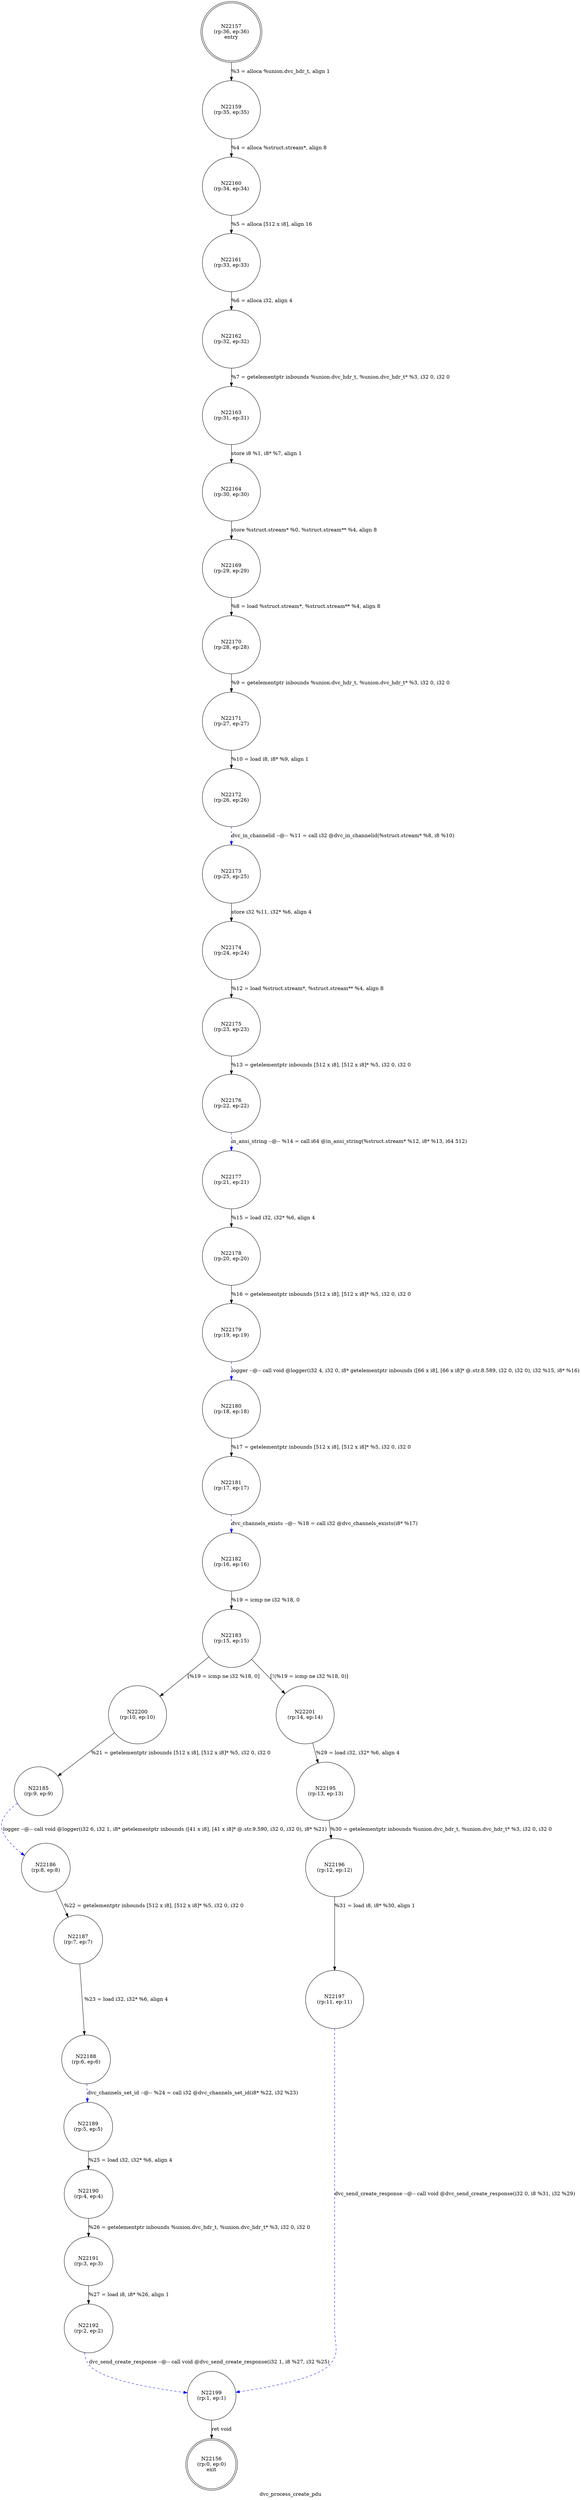 digraph dvc_process_create_pdu {
label="dvc_process_create_pdu"
22156 [label="N22156\n(rp:0, ep:0)\nexit", shape="doublecircle"]
22157 [label="N22157\n(rp:36, ep:36)\nentry", shape="doublecircle"]
22157 -> 22159 [label="%3 = alloca %union.dvc_hdr_t, align 1"]
22159 [label="N22159\n(rp:35, ep:35)", shape="circle"]
22159 -> 22160 [label="%4 = alloca %struct.stream*, align 8"]
22160 [label="N22160\n(rp:34, ep:34)", shape="circle"]
22160 -> 22161 [label="%5 = alloca [512 x i8], align 16"]
22161 [label="N22161\n(rp:33, ep:33)", shape="circle"]
22161 -> 22162 [label="%6 = alloca i32, align 4"]
22162 [label="N22162\n(rp:32, ep:32)", shape="circle"]
22162 -> 22163 [label="%7 = getelementptr inbounds %union.dvc_hdr_t, %union.dvc_hdr_t* %3, i32 0, i32 0"]
22163 [label="N22163\n(rp:31, ep:31)", shape="circle"]
22163 -> 22164 [label="store i8 %1, i8* %7, align 1"]
22164 [label="N22164\n(rp:30, ep:30)", shape="circle"]
22164 -> 22169 [label="store %struct.stream* %0, %struct.stream** %4, align 8"]
22169 [label="N22169\n(rp:29, ep:29)", shape="circle"]
22169 -> 22170 [label="%8 = load %struct.stream*, %struct.stream** %4, align 8"]
22170 [label="N22170\n(rp:28, ep:28)", shape="circle"]
22170 -> 22171 [label="%9 = getelementptr inbounds %union.dvc_hdr_t, %union.dvc_hdr_t* %3, i32 0, i32 0"]
22171 [label="N22171\n(rp:27, ep:27)", shape="circle"]
22171 -> 22172 [label="%10 = load i8, i8* %9, align 1"]
22172 [label="N22172\n(rp:26, ep:26)", shape="circle"]
22172 -> 22173 [label="dvc_in_channelid --@-- %11 = call i32 @dvc_in_channelid(%struct.stream* %8, i8 %10)", style="dashed", color="blue"]
22173 [label="N22173\n(rp:25, ep:25)", shape="circle"]
22173 -> 22174 [label="store i32 %11, i32* %6, align 4"]
22174 [label="N22174\n(rp:24, ep:24)", shape="circle"]
22174 -> 22175 [label="%12 = load %struct.stream*, %struct.stream** %4, align 8"]
22175 [label="N22175\n(rp:23, ep:23)", shape="circle"]
22175 -> 22176 [label="%13 = getelementptr inbounds [512 x i8], [512 x i8]* %5, i32 0, i32 0"]
22176 [label="N22176\n(rp:22, ep:22)", shape="circle"]
22176 -> 22177 [label="in_ansi_string --@-- %14 = call i64 @in_ansi_string(%struct.stream* %12, i8* %13, i64 512)", style="dashed", color="blue"]
22177 [label="N22177\n(rp:21, ep:21)", shape="circle"]
22177 -> 22178 [label="%15 = load i32, i32* %6, align 4"]
22178 [label="N22178\n(rp:20, ep:20)", shape="circle"]
22178 -> 22179 [label="%16 = getelementptr inbounds [512 x i8], [512 x i8]* %5, i32 0, i32 0"]
22179 [label="N22179\n(rp:19, ep:19)", shape="circle"]
22179 -> 22180 [label="logger --@-- call void @logger(i32 4, i32 0, i8* getelementptr inbounds ([66 x i8], [66 x i8]* @.str.8.589, i32 0, i32 0), i32 %15, i8* %16)", style="dashed", color="blue"]
22180 [label="N22180\n(rp:18, ep:18)", shape="circle"]
22180 -> 22181 [label="%17 = getelementptr inbounds [512 x i8], [512 x i8]* %5, i32 0, i32 0"]
22181 [label="N22181\n(rp:17, ep:17)", shape="circle"]
22181 -> 22182 [label="dvc_channels_exists --@-- %18 = call i32 @dvc_channels_exists(i8* %17)", style="dashed", color="blue"]
22182 [label="N22182\n(rp:16, ep:16)", shape="circle"]
22182 -> 22183 [label="%19 = icmp ne i32 %18, 0"]
22183 [label="N22183\n(rp:15, ep:15)", shape="circle"]
22183 -> 22200 [label="[%19 = icmp ne i32 %18, 0]"]
22183 -> 22201 [label="[!(%19 = icmp ne i32 %18, 0)]"]
22185 [label="N22185\n(rp:9, ep:9)", shape="circle"]
22185 -> 22186 [label="logger --@-- call void @logger(i32 6, i32 1, i8* getelementptr inbounds ([41 x i8], [41 x i8]* @.str.9.590, i32 0, i32 0), i8* %21)", style="dashed", color="blue"]
22186 [label="N22186\n(rp:8, ep:8)", shape="circle"]
22186 -> 22187 [label="%22 = getelementptr inbounds [512 x i8], [512 x i8]* %5, i32 0, i32 0"]
22187 [label="N22187\n(rp:7, ep:7)", shape="circle"]
22187 -> 22188 [label="%23 = load i32, i32* %6, align 4"]
22188 [label="N22188\n(rp:6, ep:6)", shape="circle"]
22188 -> 22189 [label="dvc_channels_set_id --@-- %24 = call i32 @dvc_channels_set_id(i8* %22, i32 %23)", style="dashed", color="blue"]
22189 [label="N22189\n(rp:5, ep:5)", shape="circle"]
22189 -> 22190 [label="%25 = load i32, i32* %6, align 4"]
22190 [label="N22190\n(rp:4, ep:4)", shape="circle"]
22190 -> 22191 [label="%26 = getelementptr inbounds %union.dvc_hdr_t, %union.dvc_hdr_t* %3, i32 0, i32 0"]
22191 [label="N22191\n(rp:3, ep:3)", shape="circle"]
22191 -> 22192 [label="%27 = load i8, i8* %26, align 1"]
22192 [label="N22192\n(rp:2, ep:2)", shape="circle"]
22192 -> 22199 [label="dvc_send_create_response --@-- call void @dvc_send_create_response(i32 1, i8 %27, i32 %25)", style="dashed", color="blue"]
22195 [label="N22195\n(rp:13, ep:13)", shape="circle"]
22195 -> 22196 [label="%30 = getelementptr inbounds %union.dvc_hdr_t, %union.dvc_hdr_t* %3, i32 0, i32 0"]
22196 [label="N22196\n(rp:12, ep:12)", shape="circle"]
22196 -> 22197 [label="%31 = load i8, i8* %30, align 1"]
22197 [label="N22197\n(rp:11, ep:11)", shape="circle"]
22197 -> 22199 [label="dvc_send_create_response --@-- call void @dvc_send_create_response(i32 0, i8 %31, i32 %29)", style="dashed", color="blue"]
22199 [label="N22199\n(rp:1, ep:1)", shape="circle"]
22199 -> 22156 [label="ret void"]
22200 [label="N22200\n(rp:10, ep:10)", shape="circle"]
22200 -> 22185 [label="%21 = getelementptr inbounds [512 x i8], [512 x i8]* %5, i32 0, i32 0"]
22201 [label="N22201\n(rp:14, ep:14)", shape="circle"]
22201 -> 22195 [label="%29 = load i32, i32* %6, align 4"]
}
